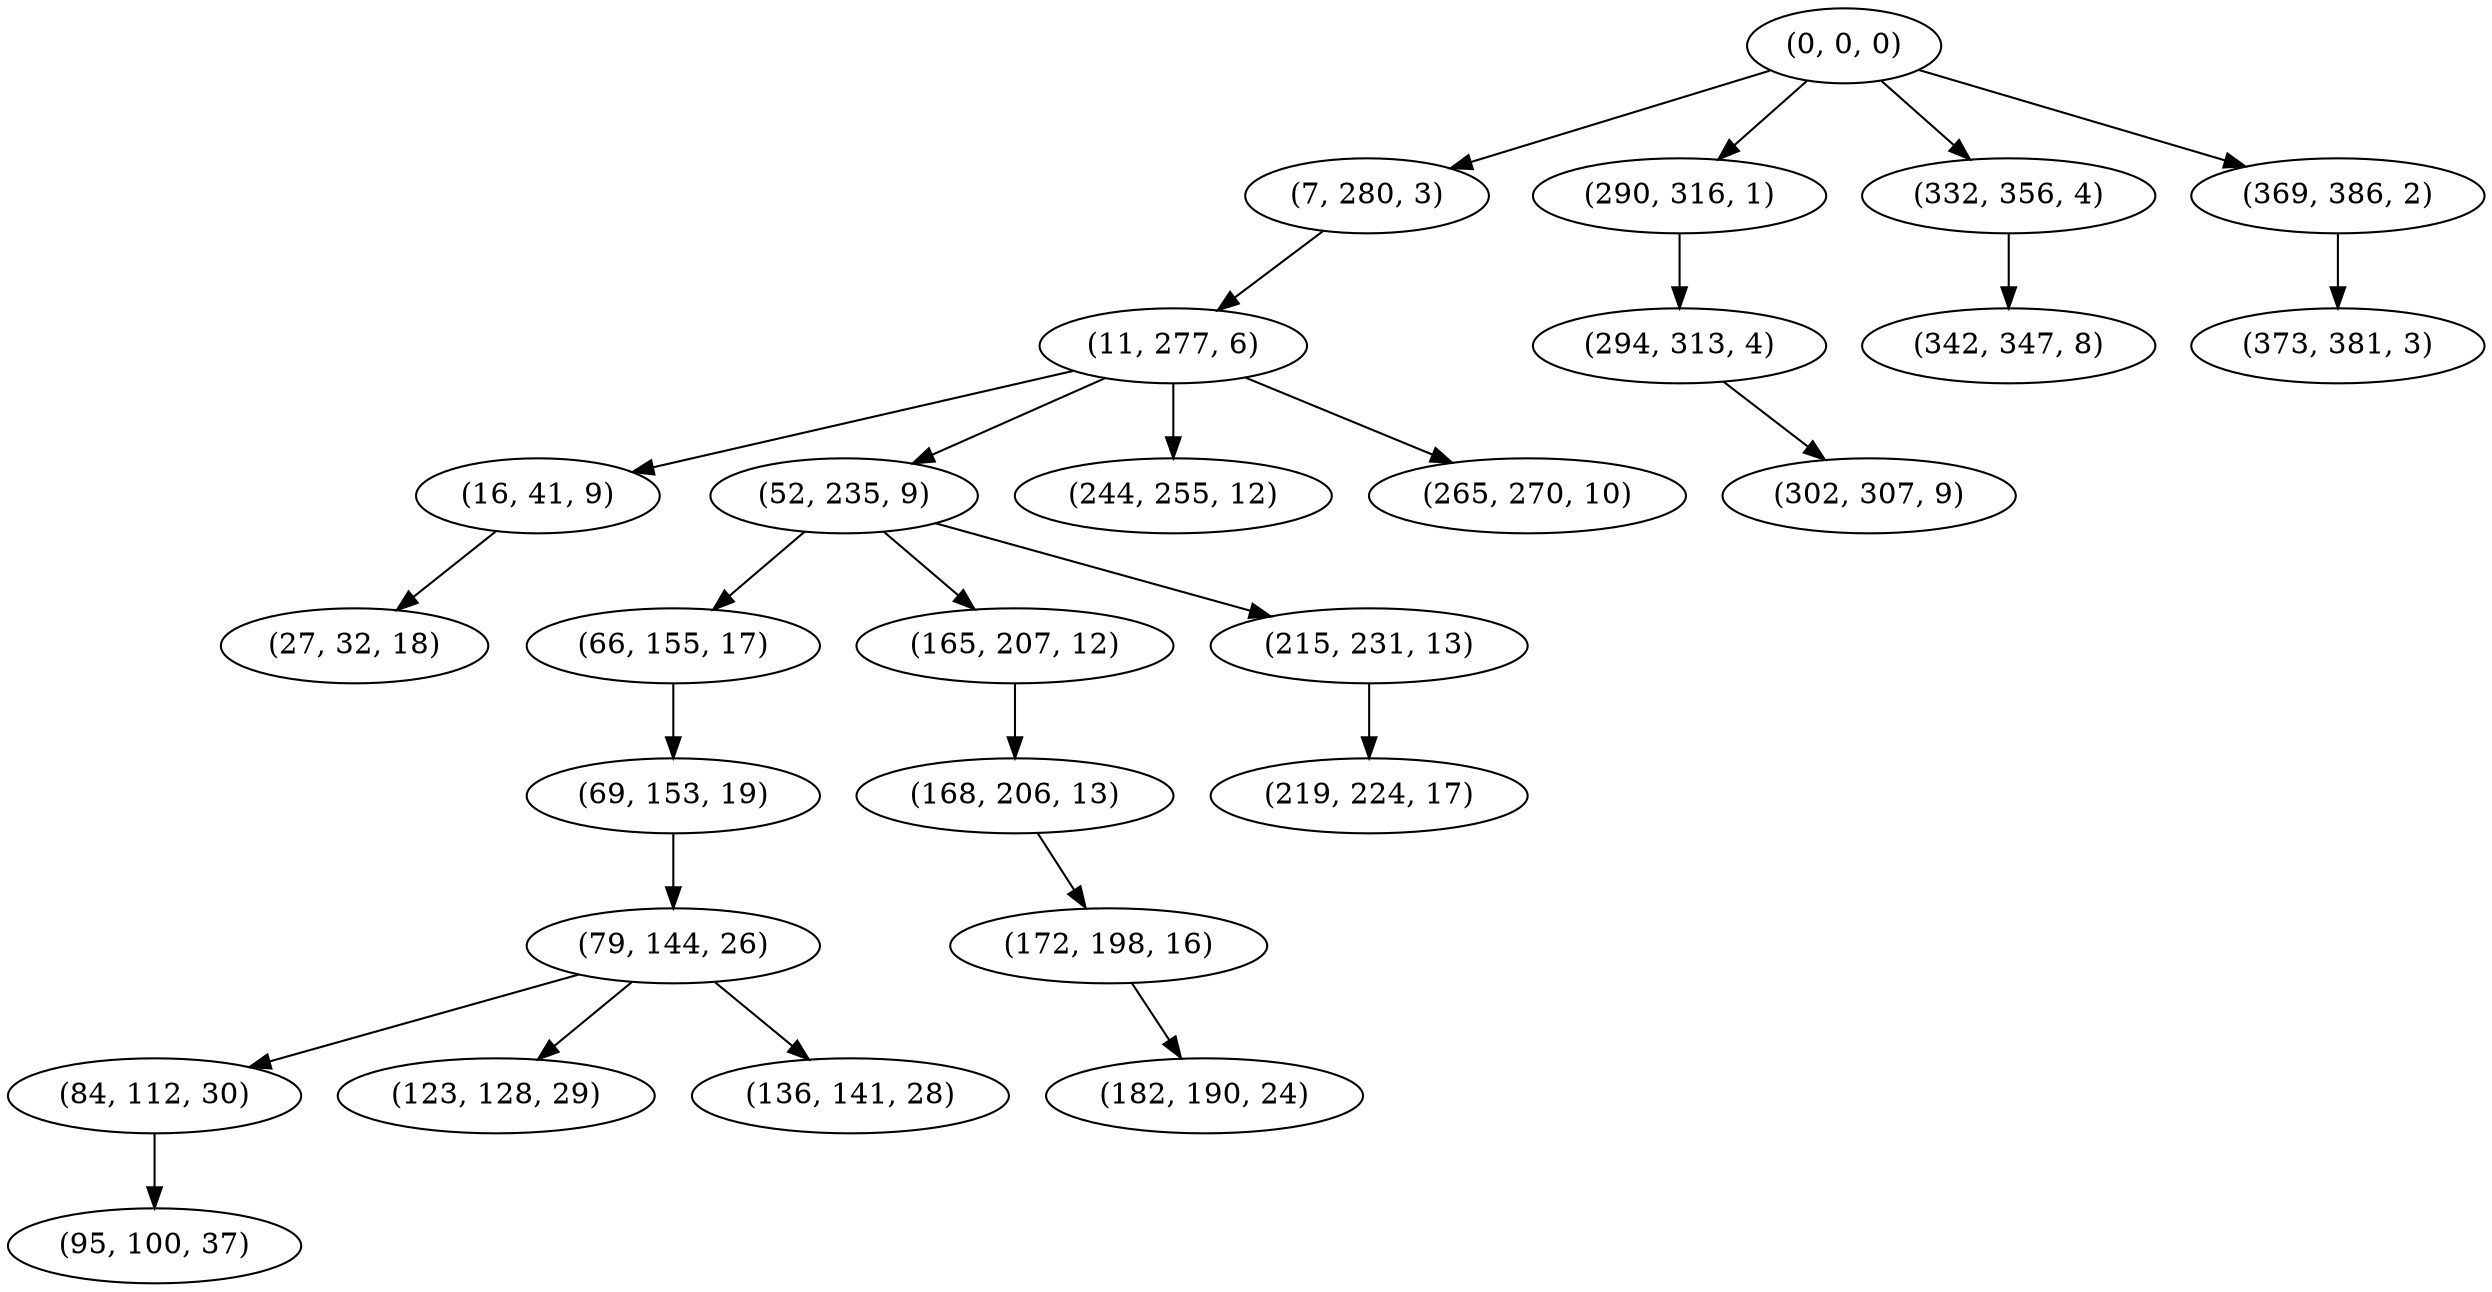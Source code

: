 digraph tree {
    "(0, 0, 0)";
    "(7, 280, 3)";
    "(11, 277, 6)";
    "(16, 41, 9)";
    "(27, 32, 18)";
    "(52, 235, 9)";
    "(66, 155, 17)";
    "(69, 153, 19)";
    "(79, 144, 26)";
    "(84, 112, 30)";
    "(95, 100, 37)";
    "(123, 128, 29)";
    "(136, 141, 28)";
    "(165, 207, 12)";
    "(168, 206, 13)";
    "(172, 198, 16)";
    "(182, 190, 24)";
    "(215, 231, 13)";
    "(219, 224, 17)";
    "(244, 255, 12)";
    "(265, 270, 10)";
    "(290, 316, 1)";
    "(294, 313, 4)";
    "(302, 307, 9)";
    "(332, 356, 4)";
    "(342, 347, 8)";
    "(369, 386, 2)";
    "(373, 381, 3)";
    "(0, 0, 0)" -> "(7, 280, 3)";
    "(0, 0, 0)" -> "(290, 316, 1)";
    "(0, 0, 0)" -> "(332, 356, 4)";
    "(0, 0, 0)" -> "(369, 386, 2)";
    "(7, 280, 3)" -> "(11, 277, 6)";
    "(11, 277, 6)" -> "(16, 41, 9)";
    "(11, 277, 6)" -> "(52, 235, 9)";
    "(11, 277, 6)" -> "(244, 255, 12)";
    "(11, 277, 6)" -> "(265, 270, 10)";
    "(16, 41, 9)" -> "(27, 32, 18)";
    "(52, 235, 9)" -> "(66, 155, 17)";
    "(52, 235, 9)" -> "(165, 207, 12)";
    "(52, 235, 9)" -> "(215, 231, 13)";
    "(66, 155, 17)" -> "(69, 153, 19)";
    "(69, 153, 19)" -> "(79, 144, 26)";
    "(79, 144, 26)" -> "(84, 112, 30)";
    "(79, 144, 26)" -> "(123, 128, 29)";
    "(79, 144, 26)" -> "(136, 141, 28)";
    "(84, 112, 30)" -> "(95, 100, 37)";
    "(165, 207, 12)" -> "(168, 206, 13)";
    "(168, 206, 13)" -> "(172, 198, 16)";
    "(172, 198, 16)" -> "(182, 190, 24)";
    "(215, 231, 13)" -> "(219, 224, 17)";
    "(290, 316, 1)" -> "(294, 313, 4)";
    "(294, 313, 4)" -> "(302, 307, 9)";
    "(332, 356, 4)" -> "(342, 347, 8)";
    "(369, 386, 2)" -> "(373, 381, 3)";
}
